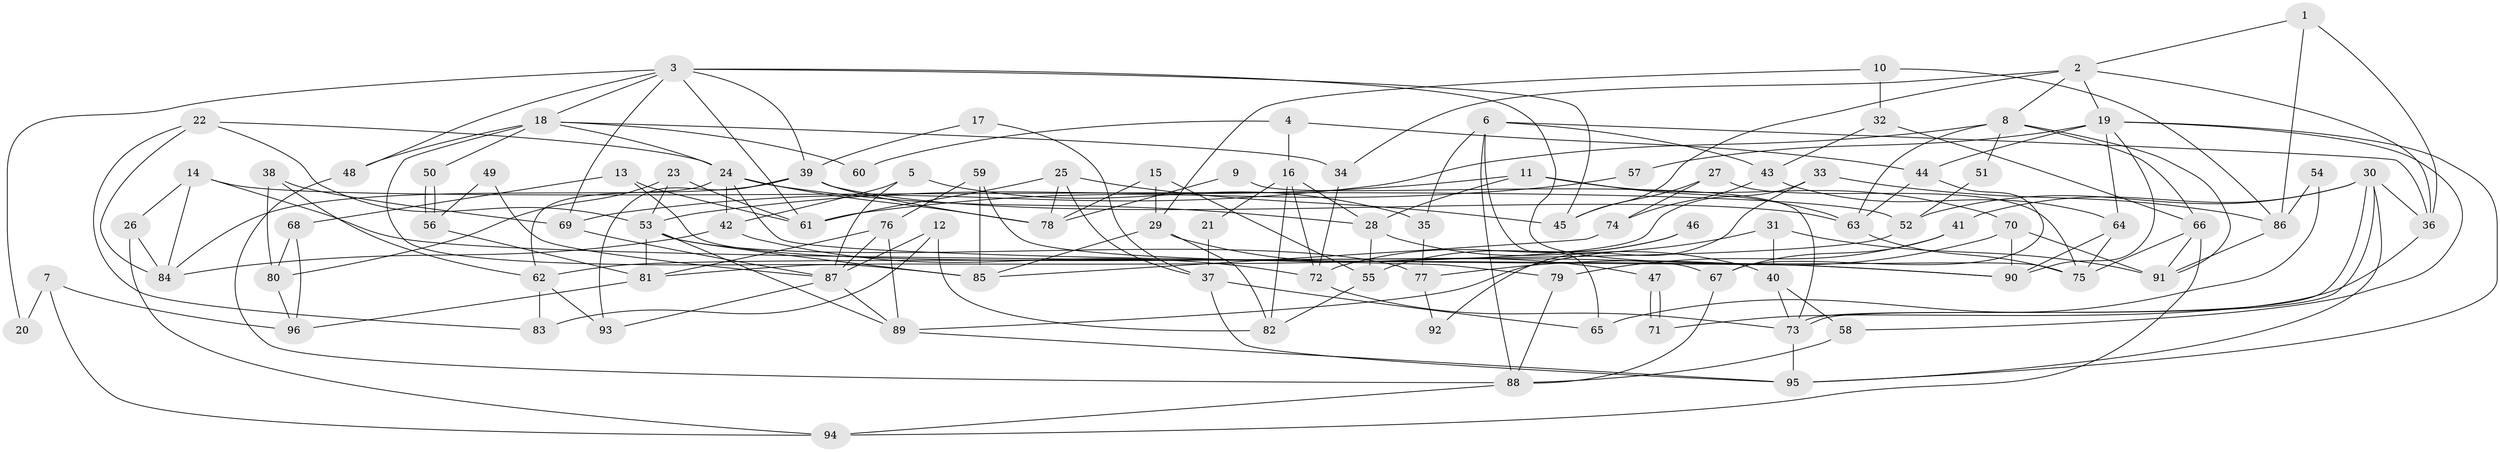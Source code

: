 // Generated by graph-tools (version 1.1) at 2025/14/03/09/25 04:14:57]
// undirected, 96 vertices, 192 edges
graph export_dot {
graph [start="1"]
  node [color=gray90,style=filled];
  1;
  2;
  3;
  4;
  5;
  6;
  7;
  8;
  9;
  10;
  11;
  12;
  13;
  14;
  15;
  16;
  17;
  18;
  19;
  20;
  21;
  22;
  23;
  24;
  25;
  26;
  27;
  28;
  29;
  30;
  31;
  32;
  33;
  34;
  35;
  36;
  37;
  38;
  39;
  40;
  41;
  42;
  43;
  44;
  45;
  46;
  47;
  48;
  49;
  50;
  51;
  52;
  53;
  54;
  55;
  56;
  57;
  58;
  59;
  60;
  61;
  62;
  63;
  64;
  65;
  66;
  67;
  68;
  69;
  70;
  71;
  72;
  73;
  74;
  75;
  76;
  77;
  78;
  79;
  80;
  81;
  82;
  83;
  84;
  85;
  86;
  87;
  88;
  89;
  90;
  91;
  92;
  93;
  94;
  95;
  96;
  1 -- 2;
  1 -- 36;
  1 -- 86;
  2 -- 19;
  2 -- 8;
  2 -- 34;
  2 -- 36;
  2 -- 45;
  3 -- 48;
  3 -- 75;
  3 -- 18;
  3 -- 20;
  3 -- 39;
  3 -- 45;
  3 -- 61;
  3 -- 69;
  4 -- 16;
  4 -- 44;
  4 -- 60;
  5 -- 35;
  5 -- 42;
  5 -- 87;
  6 -- 36;
  6 -- 88;
  6 -- 35;
  6 -- 43;
  6 -- 65;
  7 -- 94;
  7 -- 96;
  7 -- 20;
  8 -- 69;
  8 -- 91;
  8 -- 51;
  8 -- 63;
  8 -- 66;
  9 -- 73;
  9 -- 78;
  10 -- 32;
  10 -- 29;
  10 -- 86;
  11 -- 28;
  11 -- 70;
  11 -- 53;
  11 -- 63;
  12 -- 83;
  12 -- 87;
  12 -- 82;
  13 -- 68;
  13 -- 61;
  13 -- 67;
  14 -- 52;
  14 -- 84;
  14 -- 26;
  14 -- 90;
  15 -- 29;
  15 -- 78;
  15 -- 55;
  16 -- 82;
  16 -- 72;
  16 -- 21;
  16 -- 28;
  17 -- 39;
  17 -- 37;
  18 -- 24;
  18 -- 34;
  18 -- 48;
  18 -- 50;
  18 -- 60;
  18 -- 85;
  19 -- 90;
  19 -- 44;
  19 -- 57;
  19 -- 58;
  19 -- 64;
  19 -- 95;
  21 -- 37;
  22 -- 24;
  22 -- 84;
  22 -- 53;
  22 -- 83;
  23 -- 61;
  23 -- 53;
  23 -- 80;
  24 -- 90;
  24 -- 42;
  24 -- 28;
  24 -- 62;
  24 -- 78;
  25 -- 78;
  25 -- 45;
  25 -- 37;
  25 -- 61;
  26 -- 94;
  26 -- 84;
  27 -- 45;
  27 -- 74;
  27 -- 75;
  28 -- 40;
  28 -- 55;
  29 -- 82;
  29 -- 85;
  29 -- 47;
  30 -- 73;
  30 -- 73;
  30 -- 95;
  30 -- 36;
  30 -- 41;
  30 -- 52;
  31 -- 91;
  31 -- 40;
  31 -- 89;
  32 -- 43;
  32 -- 66;
  33 -- 81;
  33 -- 86;
  33 -- 92;
  34 -- 72;
  35 -- 77;
  36 -- 71;
  37 -- 95;
  37 -- 65;
  38 -- 69;
  38 -- 62;
  38 -- 80;
  39 -- 63;
  39 -- 78;
  39 -- 84;
  39 -- 93;
  40 -- 73;
  40 -- 58;
  41 -- 67;
  41 -- 79;
  42 -- 72;
  42 -- 84;
  43 -- 64;
  43 -- 74;
  44 -- 67;
  44 -- 63;
  46 -- 72;
  46 -- 55;
  47 -- 71;
  47 -- 71;
  48 -- 88;
  49 -- 87;
  49 -- 56;
  50 -- 56;
  50 -- 56;
  51 -- 52;
  52 -- 62;
  53 -- 77;
  53 -- 81;
  53 -- 85;
  53 -- 89;
  54 -- 86;
  54 -- 65;
  55 -- 82;
  56 -- 81;
  57 -- 61;
  58 -- 88;
  59 -- 85;
  59 -- 76;
  59 -- 79;
  62 -- 93;
  62 -- 83;
  63 -- 75;
  64 -- 75;
  64 -- 90;
  66 -- 75;
  66 -- 91;
  66 -- 94;
  67 -- 88;
  68 -- 80;
  68 -- 96;
  69 -- 87;
  70 -- 90;
  70 -- 91;
  70 -- 77;
  72 -- 73;
  73 -- 95;
  74 -- 85;
  76 -- 89;
  76 -- 87;
  76 -- 81;
  77 -- 92;
  79 -- 88;
  80 -- 96;
  81 -- 96;
  86 -- 91;
  87 -- 89;
  87 -- 93;
  88 -- 94;
  89 -- 95;
}
